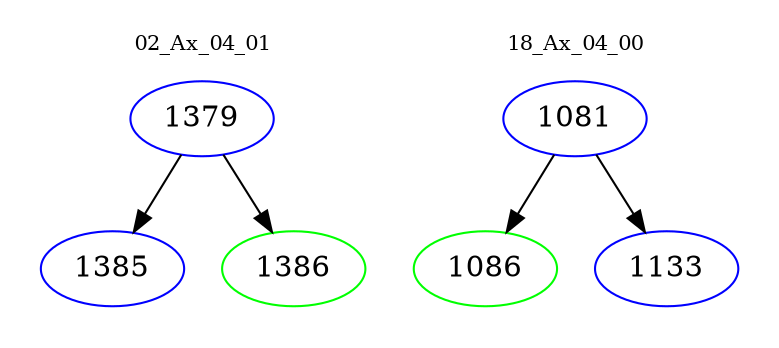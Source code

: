 digraph{
subgraph cluster_0 {
color = white
label = "02_Ax_04_01";
fontsize=10;
T0_1379 [label="1379", color="blue"]
T0_1379 -> T0_1385 [color="black"]
T0_1385 [label="1385", color="blue"]
T0_1379 -> T0_1386 [color="black"]
T0_1386 [label="1386", color="green"]
}
subgraph cluster_1 {
color = white
label = "18_Ax_04_00";
fontsize=10;
T1_1081 [label="1081", color="blue"]
T1_1081 -> T1_1086 [color="black"]
T1_1086 [label="1086", color="green"]
T1_1081 -> T1_1133 [color="black"]
T1_1133 [label="1133", color="blue"]
}
}
